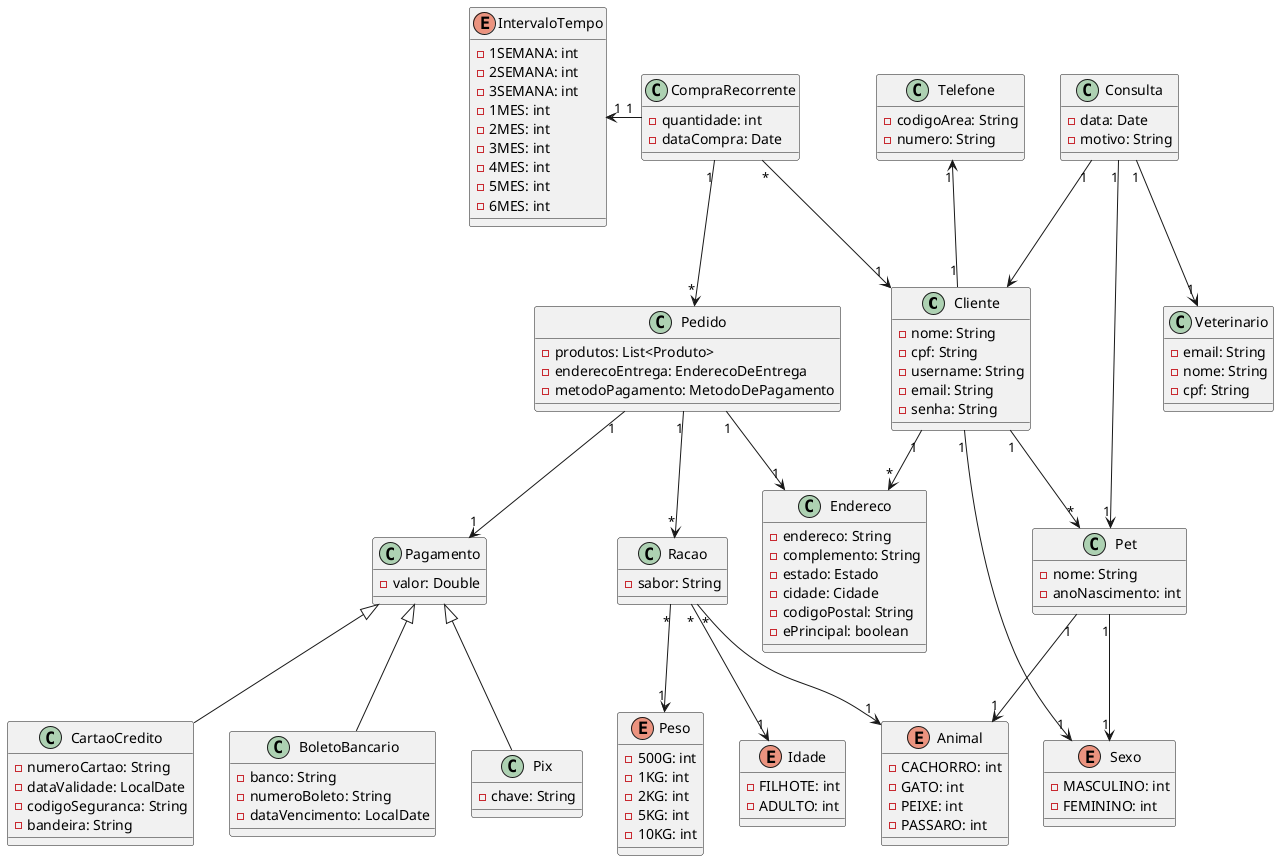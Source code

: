 @startuml


    class Cliente{
        - nome: String
        - cpf: String
        - username: String
        - email: String
        - senha: String
    }

    class CompraRecorrente{
        - quantidade: int
        - dataCompra: Date

    }

    class Veterinario{
        - email: String
        - nome: String
        - cpf: String
    }

    class Consulta{
        - data: Date
        - motivo: String
    }

    class Telefone{
        - codigoArea: String
        - numero: String
    }

    class Racao{
        - sabor: String
    }

    class Pet{
        - nome: String
        - anoNascimento: int
    }

    enum Animal{
        - CACHORRO: int
        - GATO: int
        - PEIXE: int
        - PASSARO: int
    }

    enum Peso{
        - 500G: int
        - 1KG: int
        - 2KG: int
        - 5KG: int
        - 10KG: int
    }

    enum Idade{
        - FILHOTE: int
        - ADULTO: int
    }

    enum Sexo{
        - MASCULINO: int
        - FEMININO: int
    }

    enum IntervaloTempo{
        - 1SEMANA: int
        - 2SEMANA: int
        - 3SEMANA: int
        - 1MES: int
        - 2MES: int
        - 3MES: int
        - 4MES: int
        - 5MES: int
        - 6MES: int
    }

    class Endereco{
        - endereco: String
        - complemento: String
        - estado: Estado
        - cidade: Cidade
        - codigoPostal: String
        - ePrincipal: boolean
    }


    class Pedido {
        - produtos: List<Produto>
        - enderecoEntrega: EnderecoDeEntrega
        - metodoPagamento: MetodoDePagamento
    }

    class Pagamento{
        - valor: Double
    }

    class CartaoCredito{
        - numeroCartao: String
        - dataValidade: LocalDate
        - codigoSeguranca: String
        - bandeira: String
    }

    class BoletoBancario{
        - banco: String
        - numeroBoleto: String
        - dataVencimento: LocalDate
    }
    
    class Pix{
        - chave: String
    }
    
    
    Racao "*" --> "1" Animal
    Racao "*" --> "1" Peso
    Racao "*" --> "1" Idade

    Cliente "1" -up-> "1" Telefone
    Cliente "1" --> "*" Endereco
    Cliente "1" --> "1" Sexo

    Pet "1" --> "1" Animal
    Pet "1" --> "1" Sexo
    Cliente "1" --> "*" Pet

    Consulta "1" --> "1" Veterinario
    Consulta "1" --> "1" Pet
    Consulta "1" --> Cliente

    CompraRecorrente "1" -left-> "1" IntervaloTempo
    CompraRecorrente "1" --> "*" Pedido
    CompraRecorrente "*" --> "1" Cliente

    Pedido "1" --> "*" Racao
    Pedido "1" --> "1" Endereco
    Pedido "1" --> "1" Pagamento

    Pagamento <|-- CartaoCredito
    Pagamento <|-- BoletoBancario
    Pagamento <|-- Pix


@enduml